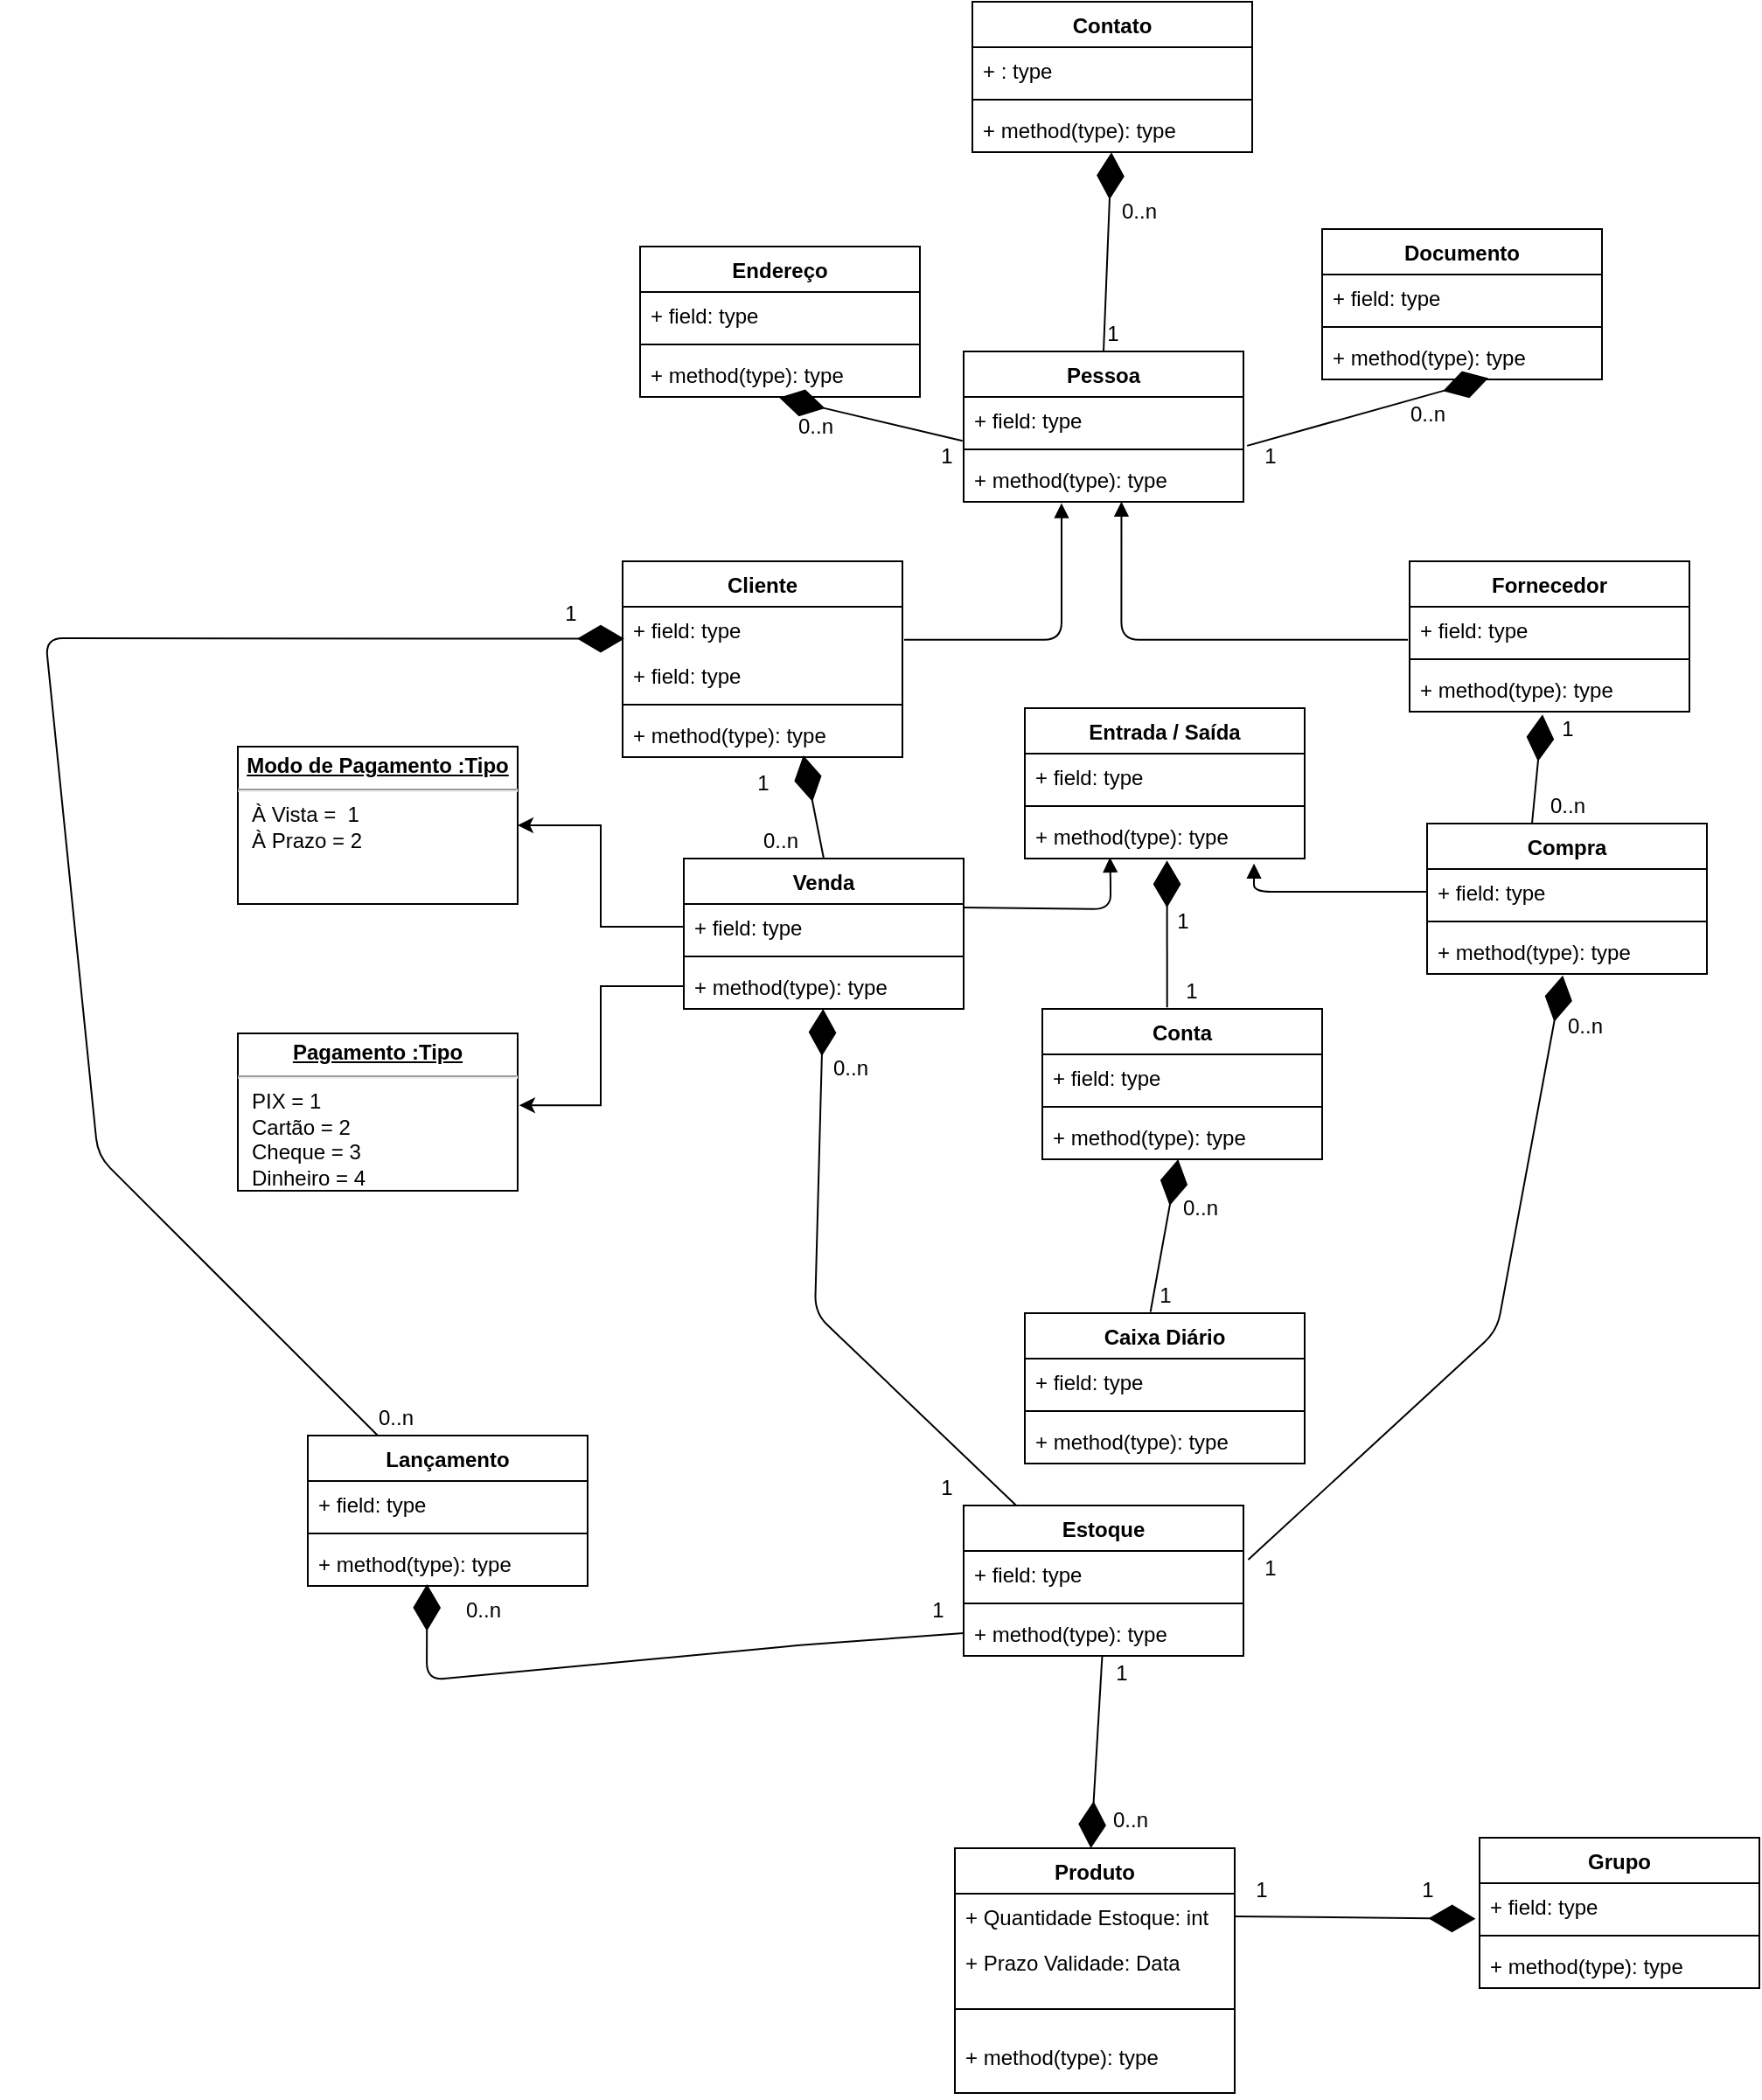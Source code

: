<mxfile version="15.3.8" type="github">
  <diagram name="Page-1" id="c4acf3e9-155e-7222-9cf6-157b1a14988f">
    <mxGraphModel dx="2193" dy="1933" grid="1" gridSize="10" guides="1" tooltips="1" connect="1" arrows="1" fold="1" page="1" pageScale="1" pageWidth="850" pageHeight="1100" background="none" math="0" shadow="0">
      <root>
        <mxCell id="0" />
        <mxCell id="1" parent="0" />
        <mxCell id="0ATtvQx_eCqMF_4VbvH7-1" value="Cliente" style="swimlane;fontStyle=1;align=center;verticalAlign=top;childLayout=stackLayout;horizontal=1;startSize=26;horizontalStack=0;resizeParent=1;resizeParentMax=0;resizeLast=0;collapsible=1;marginBottom=0;" vertex="1" parent="1">
          <mxGeometry x="150" y="210" width="160" height="112" as="geometry" />
        </mxCell>
        <mxCell id="0ATtvQx_eCqMF_4VbvH7-2" value="+ field: type" style="text;strokeColor=none;fillColor=none;align=left;verticalAlign=top;spacingLeft=4;spacingRight=4;overflow=hidden;rotatable=0;points=[[0,0.5],[1,0.5]];portConstraint=eastwest;" vertex="1" parent="0ATtvQx_eCqMF_4VbvH7-1">
          <mxGeometry y="26" width="160" height="26" as="geometry" />
        </mxCell>
        <mxCell id="0ATtvQx_eCqMF_4VbvH7-152" value="+ field: type" style="text;strokeColor=none;fillColor=none;align=left;verticalAlign=top;spacingLeft=4;spacingRight=4;overflow=hidden;rotatable=0;points=[[0,0.5],[1,0.5]];portConstraint=eastwest;" vertex="1" parent="0ATtvQx_eCqMF_4VbvH7-1">
          <mxGeometry y="52" width="160" height="26" as="geometry" />
        </mxCell>
        <mxCell id="0ATtvQx_eCqMF_4VbvH7-3" value="" style="line;strokeWidth=1;fillColor=none;align=left;verticalAlign=middle;spacingTop=-1;spacingLeft=3;spacingRight=3;rotatable=0;labelPosition=right;points=[];portConstraint=eastwest;" vertex="1" parent="0ATtvQx_eCqMF_4VbvH7-1">
          <mxGeometry y="78" width="160" height="8" as="geometry" />
        </mxCell>
        <mxCell id="0ATtvQx_eCqMF_4VbvH7-4" value="+ method(type): type" style="text;strokeColor=none;fillColor=none;align=left;verticalAlign=top;spacingLeft=4;spacingRight=4;overflow=hidden;rotatable=0;points=[[0,0.5],[1,0.5]];portConstraint=eastwest;" vertex="1" parent="0ATtvQx_eCqMF_4VbvH7-1">
          <mxGeometry y="86" width="160" height="26" as="geometry" />
        </mxCell>
        <mxCell id="0ATtvQx_eCqMF_4VbvH7-5" value="Pessoa" style="swimlane;fontStyle=1;align=center;verticalAlign=top;childLayout=stackLayout;horizontal=1;startSize=26;horizontalStack=0;resizeParent=1;resizeParentMax=0;resizeLast=0;collapsible=1;marginBottom=0;" vertex="1" parent="1">
          <mxGeometry x="345" y="90" width="160" height="86" as="geometry" />
        </mxCell>
        <mxCell id="0ATtvQx_eCqMF_4VbvH7-6" value="+ field: type" style="text;strokeColor=none;fillColor=none;align=left;verticalAlign=top;spacingLeft=4;spacingRight=4;overflow=hidden;rotatable=0;points=[[0,0.5],[1,0.5]];portConstraint=eastwest;" vertex="1" parent="0ATtvQx_eCqMF_4VbvH7-5">
          <mxGeometry y="26" width="160" height="26" as="geometry" />
        </mxCell>
        <mxCell id="0ATtvQx_eCqMF_4VbvH7-7" value="" style="line;strokeWidth=1;fillColor=none;align=left;verticalAlign=middle;spacingTop=-1;spacingLeft=3;spacingRight=3;rotatable=0;labelPosition=right;points=[];portConstraint=eastwest;" vertex="1" parent="0ATtvQx_eCqMF_4VbvH7-5">
          <mxGeometry y="52" width="160" height="8" as="geometry" />
        </mxCell>
        <mxCell id="0ATtvQx_eCqMF_4VbvH7-8" value="+ method(type): type" style="text;strokeColor=none;fillColor=none;align=left;verticalAlign=top;spacingLeft=4;spacingRight=4;overflow=hidden;rotatable=0;points=[[0,0.5],[1,0.5]];portConstraint=eastwest;" vertex="1" parent="0ATtvQx_eCqMF_4VbvH7-5">
          <mxGeometry y="60" width="160" height="26" as="geometry" />
        </mxCell>
        <mxCell id="0ATtvQx_eCqMF_4VbvH7-10" value="Fornecedor" style="swimlane;fontStyle=1;align=center;verticalAlign=top;childLayout=stackLayout;horizontal=1;startSize=26;horizontalStack=0;resizeParent=1;resizeParentMax=0;resizeLast=0;collapsible=1;marginBottom=0;" vertex="1" parent="1">
          <mxGeometry x="600" y="210" width="160" height="86" as="geometry" />
        </mxCell>
        <mxCell id="0ATtvQx_eCqMF_4VbvH7-11" value="+ field: type" style="text;strokeColor=none;fillColor=none;align=left;verticalAlign=top;spacingLeft=4;spacingRight=4;overflow=hidden;rotatable=0;points=[[0,0.5],[1,0.5]];portConstraint=eastwest;" vertex="1" parent="0ATtvQx_eCqMF_4VbvH7-10">
          <mxGeometry y="26" width="160" height="26" as="geometry" />
        </mxCell>
        <mxCell id="0ATtvQx_eCqMF_4VbvH7-12" value="" style="line;strokeWidth=1;fillColor=none;align=left;verticalAlign=middle;spacingTop=-1;spacingLeft=3;spacingRight=3;rotatable=0;labelPosition=right;points=[];portConstraint=eastwest;" vertex="1" parent="0ATtvQx_eCqMF_4VbvH7-10">
          <mxGeometry y="52" width="160" height="8" as="geometry" />
        </mxCell>
        <mxCell id="0ATtvQx_eCqMF_4VbvH7-13" value="+ method(type): type" style="text;strokeColor=none;fillColor=none;align=left;verticalAlign=top;spacingLeft=4;spacingRight=4;overflow=hidden;rotatable=0;points=[[0,0.5],[1,0.5]];portConstraint=eastwest;" vertex="1" parent="0ATtvQx_eCqMF_4VbvH7-10">
          <mxGeometry y="60" width="160" height="26" as="geometry" />
        </mxCell>
        <mxCell id="0ATtvQx_eCqMF_4VbvH7-22" value="" style="endArrow=block;endFill=1;html=1;edgeStyle=orthogonalEdgeStyle;align=left;verticalAlign=top;entryX=0.564;entryY=0.995;entryDx=0;entryDy=0;entryPerimeter=0;exitX=-0.006;exitY=0.727;exitDx=0;exitDy=0;exitPerimeter=0;" edge="1" parent="1" source="0ATtvQx_eCqMF_4VbvH7-11" target="0ATtvQx_eCqMF_4VbvH7-8">
          <mxGeometry x="-0.433" y="5" relative="1" as="geometry">
            <mxPoint x="310" y="260" as="sourcePoint" />
            <mxPoint x="430" y="280" as="targetPoint" />
            <mxPoint as="offset" />
          </mxGeometry>
        </mxCell>
        <mxCell id="0ATtvQx_eCqMF_4VbvH7-16" value="" style="endArrow=block;endFill=1;html=1;edgeStyle=orthogonalEdgeStyle;align=left;verticalAlign=top;exitX=1.006;exitY=0.727;exitDx=0;exitDy=0;exitPerimeter=0;entryX=0.35;entryY=1.031;entryDx=0;entryDy=0;entryPerimeter=0;" edge="1" parent="1" source="0ATtvQx_eCqMF_4VbvH7-2" target="0ATtvQx_eCqMF_4VbvH7-8">
          <mxGeometry x="-1" relative="1" as="geometry">
            <mxPoint x="300" y="250" as="sourcePoint" />
            <mxPoint x="400" y="170" as="targetPoint" />
          </mxGeometry>
        </mxCell>
        <mxCell id="0ATtvQx_eCqMF_4VbvH7-24" value="Documento" style="swimlane;fontStyle=1;align=center;verticalAlign=top;childLayout=stackLayout;horizontal=1;startSize=26;horizontalStack=0;resizeParent=1;resizeParentMax=0;resizeLast=0;collapsible=1;marginBottom=0;" vertex="1" parent="1">
          <mxGeometry x="550" y="20" width="160" height="86" as="geometry" />
        </mxCell>
        <mxCell id="0ATtvQx_eCqMF_4VbvH7-25" value="+ field: type" style="text;strokeColor=none;fillColor=none;align=left;verticalAlign=top;spacingLeft=4;spacingRight=4;overflow=hidden;rotatable=0;points=[[0,0.5],[1,0.5]];portConstraint=eastwest;" vertex="1" parent="0ATtvQx_eCqMF_4VbvH7-24">
          <mxGeometry y="26" width="160" height="26" as="geometry" />
        </mxCell>
        <mxCell id="0ATtvQx_eCqMF_4VbvH7-26" value="" style="line;strokeWidth=1;fillColor=none;align=left;verticalAlign=middle;spacingTop=-1;spacingLeft=3;spacingRight=3;rotatable=0;labelPosition=right;points=[];portConstraint=eastwest;" vertex="1" parent="0ATtvQx_eCqMF_4VbvH7-24">
          <mxGeometry y="52" width="160" height="8" as="geometry" />
        </mxCell>
        <mxCell id="0ATtvQx_eCqMF_4VbvH7-27" value="+ method(type): type" style="text;strokeColor=none;fillColor=none;align=left;verticalAlign=top;spacingLeft=4;spacingRight=4;overflow=hidden;rotatable=0;points=[[0,0.5],[1,0.5]];portConstraint=eastwest;" vertex="1" parent="0ATtvQx_eCqMF_4VbvH7-24">
          <mxGeometry y="60" width="160" height="26" as="geometry" />
        </mxCell>
        <mxCell id="0ATtvQx_eCqMF_4VbvH7-32" value="Endereço" style="swimlane;fontStyle=1;align=center;verticalAlign=top;childLayout=stackLayout;horizontal=1;startSize=26;horizontalStack=0;resizeParent=1;resizeParentMax=0;resizeLast=0;collapsible=1;marginBottom=0;" vertex="1" parent="1">
          <mxGeometry x="160" y="30" width="160" height="86" as="geometry">
            <mxRectangle x="160" y="30" width="90" height="26" as="alternateBounds" />
          </mxGeometry>
        </mxCell>
        <mxCell id="0ATtvQx_eCqMF_4VbvH7-33" value="+ field: type" style="text;strokeColor=none;fillColor=none;align=left;verticalAlign=top;spacingLeft=4;spacingRight=4;overflow=hidden;rotatable=0;points=[[0,0.5],[1,0.5]];portConstraint=eastwest;" vertex="1" parent="0ATtvQx_eCqMF_4VbvH7-32">
          <mxGeometry y="26" width="160" height="26" as="geometry" />
        </mxCell>
        <mxCell id="0ATtvQx_eCqMF_4VbvH7-34" value="" style="line;strokeWidth=1;fillColor=none;align=left;verticalAlign=middle;spacingTop=-1;spacingLeft=3;spacingRight=3;rotatable=0;labelPosition=right;points=[];portConstraint=eastwest;" vertex="1" parent="0ATtvQx_eCqMF_4VbvH7-32">
          <mxGeometry y="52" width="160" height="8" as="geometry" />
        </mxCell>
        <mxCell id="0ATtvQx_eCqMF_4VbvH7-35" value="+ method(type): type" style="text;strokeColor=none;fillColor=none;align=left;verticalAlign=top;spacingLeft=4;spacingRight=4;overflow=hidden;rotatable=0;points=[[0,0.5],[1,0.5]];portConstraint=eastwest;" vertex="1" parent="0ATtvQx_eCqMF_4VbvH7-32">
          <mxGeometry y="60" width="160" height="26" as="geometry" />
        </mxCell>
        <mxCell id="0ATtvQx_eCqMF_4VbvH7-44" value="Contato" style="swimlane;fontStyle=1;align=center;verticalAlign=top;childLayout=stackLayout;horizontal=1;startSize=26;horizontalStack=0;resizeParent=1;resizeParentMax=0;resizeLast=0;collapsible=1;marginBottom=0;" vertex="1" parent="1">
          <mxGeometry x="350" y="-110" width="160" height="86" as="geometry" />
        </mxCell>
        <mxCell id="0ATtvQx_eCqMF_4VbvH7-45" value="+ : type" style="text;strokeColor=none;fillColor=none;align=left;verticalAlign=top;spacingLeft=4;spacingRight=4;overflow=hidden;rotatable=0;points=[[0,0.5],[1,0.5]];portConstraint=eastwest;" vertex="1" parent="0ATtvQx_eCqMF_4VbvH7-44">
          <mxGeometry y="26" width="160" height="26" as="geometry" />
        </mxCell>
        <mxCell id="0ATtvQx_eCqMF_4VbvH7-46" value="" style="line;strokeWidth=1;fillColor=none;align=left;verticalAlign=middle;spacingTop=-1;spacingLeft=3;spacingRight=3;rotatable=0;labelPosition=right;points=[];portConstraint=eastwest;" vertex="1" parent="0ATtvQx_eCqMF_4VbvH7-44">
          <mxGeometry y="52" width="160" height="8" as="geometry" />
        </mxCell>
        <mxCell id="0ATtvQx_eCqMF_4VbvH7-47" value="+ method(type): type" style="text;strokeColor=none;fillColor=none;align=left;verticalAlign=top;spacingLeft=4;spacingRight=4;overflow=hidden;rotatable=0;points=[[0,0.5],[1,0.5]];portConstraint=eastwest;" vertex="1" parent="0ATtvQx_eCqMF_4VbvH7-44">
          <mxGeometry y="60" width="160" height="26" as="geometry" />
        </mxCell>
        <mxCell id="0ATtvQx_eCqMF_4VbvH7-52" value="" style="endArrow=diamondThin;endFill=1;endSize=24;html=1;exitX=1.013;exitY=1.074;exitDx=0;exitDy=0;exitPerimeter=0;entryX=0.594;entryY=0.973;entryDx=0;entryDy=0;entryPerimeter=0;" edge="1" parent="1" source="0ATtvQx_eCqMF_4VbvH7-6" target="0ATtvQx_eCqMF_4VbvH7-27">
          <mxGeometry width="160" relative="1" as="geometry">
            <mxPoint x="560" y="150" as="sourcePoint" />
            <mxPoint x="710" y="150" as="targetPoint" />
          </mxGeometry>
        </mxCell>
        <mxCell id="0ATtvQx_eCqMF_4VbvH7-53" value="" style="endArrow=diamondThin;endFill=1;endSize=24;html=1;entryX=0.497;entryY=1.013;entryDx=0;entryDy=0;entryPerimeter=0;exitX=-0.004;exitY=0.968;exitDx=0;exitDy=0;exitPerimeter=0;" edge="1" parent="1" source="0ATtvQx_eCqMF_4VbvH7-6" target="0ATtvQx_eCqMF_4VbvH7-35">
          <mxGeometry width="160" relative="1" as="geometry">
            <mxPoint x="180" y="170" as="sourcePoint" />
            <mxPoint x="330" y="170" as="targetPoint" />
          </mxGeometry>
        </mxCell>
        <mxCell id="0ATtvQx_eCqMF_4VbvH7-54" value="" style="endArrow=diamondThin;endFill=1;endSize=24;html=1;exitX=0.5;exitY=0;exitDx=0;exitDy=0;entryX=0.497;entryY=1.005;entryDx=0;entryDy=0;entryPerimeter=0;" edge="1" parent="1" source="0ATtvQx_eCqMF_4VbvH7-5" target="0ATtvQx_eCqMF_4VbvH7-47">
          <mxGeometry width="160" relative="1" as="geometry">
            <mxPoint x="320.0" y="68.624" as="sourcePoint" />
            <mxPoint x="457.96" y="29.998" as="targetPoint" />
          </mxGeometry>
        </mxCell>
        <mxCell id="0ATtvQx_eCqMF_4VbvH7-56" value="Produto" style="swimlane;fontStyle=1;align=center;verticalAlign=top;childLayout=stackLayout;horizontal=1;startSize=26;horizontalStack=0;resizeParent=1;resizeParentMax=0;resizeLast=0;collapsible=1;marginBottom=0;" vertex="1" parent="1">
          <mxGeometry x="340" y="946" width="160" height="140" as="geometry" />
        </mxCell>
        <mxCell id="0ATtvQx_eCqMF_4VbvH7-103" value="" style="endArrow=diamondThin;endFill=1;endSize=24;html=1;entryX=-0.014;entryY=0.782;entryDx=0;entryDy=0;entryPerimeter=0;" edge="1" parent="0ATtvQx_eCqMF_4VbvH7-56" source="0ATtvQx_eCqMF_4VbvH7-102">
          <mxGeometry width="160" relative="1" as="geometry">
            <mxPoint x="-50" y="-7.33" as="sourcePoint" />
            <mxPoint x="77.76" y="0.002" as="targetPoint" />
          </mxGeometry>
        </mxCell>
        <mxCell id="0ATtvQx_eCqMF_4VbvH7-57" value="+ Quantidade Estoque: int&#xa;" style="text;strokeColor=none;fillColor=none;align=left;verticalAlign=top;spacingLeft=4;spacingRight=4;overflow=hidden;rotatable=0;points=[[0,0.5],[1,0.5]];portConstraint=eastwest;" vertex="1" parent="0ATtvQx_eCqMF_4VbvH7-56">
          <mxGeometry y="26" width="160" height="26" as="geometry" />
        </mxCell>
        <mxCell id="0ATtvQx_eCqMF_4VbvH7-84" value="+ Prazo Validade: Data&#xa;" style="text;strokeColor=none;fillColor=none;align=left;verticalAlign=top;spacingLeft=4;spacingRight=4;overflow=hidden;rotatable=0;points=[[0,0.5],[1,0.5]];portConstraint=eastwest;" vertex="1" parent="0ATtvQx_eCqMF_4VbvH7-56">
          <mxGeometry y="52" width="160" height="26" as="geometry" />
        </mxCell>
        <mxCell id="0ATtvQx_eCqMF_4VbvH7-58" value="" style="line;strokeWidth=1;fillColor=none;align=left;verticalAlign=middle;spacingTop=-1;spacingLeft=3;spacingRight=3;rotatable=0;labelPosition=right;points=[];portConstraint=eastwest;" vertex="1" parent="0ATtvQx_eCqMF_4VbvH7-56">
          <mxGeometry y="78" width="160" height="28" as="geometry" />
        </mxCell>
        <mxCell id="0ATtvQx_eCqMF_4VbvH7-59" value="+ method(type): type" style="text;strokeColor=none;fillColor=none;align=left;verticalAlign=top;spacingLeft=4;spacingRight=4;overflow=hidden;rotatable=0;points=[[0,0.5],[1,0.5]];portConstraint=eastwest;" vertex="1" parent="0ATtvQx_eCqMF_4VbvH7-56">
          <mxGeometry y="106" width="160" height="34" as="geometry" />
        </mxCell>
        <mxCell id="0ATtvQx_eCqMF_4VbvH7-60" value="Compra" style="swimlane;fontStyle=1;align=center;verticalAlign=top;childLayout=stackLayout;horizontal=1;startSize=26;horizontalStack=0;resizeParent=1;resizeParentMax=0;resizeLast=0;collapsible=1;marginBottom=0;" vertex="1" parent="1">
          <mxGeometry x="610" y="360" width="160" height="86" as="geometry" />
        </mxCell>
        <mxCell id="0ATtvQx_eCqMF_4VbvH7-61" value="+ field: type" style="text;strokeColor=none;fillColor=none;align=left;verticalAlign=top;spacingLeft=4;spacingRight=4;overflow=hidden;rotatable=0;points=[[0,0.5],[1,0.5]];portConstraint=eastwest;" vertex="1" parent="0ATtvQx_eCqMF_4VbvH7-60">
          <mxGeometry y="26" width="160" height="26" as="geometry" />
        </mxCell>
        <mxCell id="0ATtvQx_eCqMF_4VbvH7-62" value="" style="line;strokeWidth=1;fillColor=none;align=left;verticalAlign=middle;spacingTop=-1;spacingLeft=3;spacingRight=3;rotatable=0;labelPosition=right;points=[];portConstraint=eastwest;" vertex="1" parent="0ATtvQx_eCqMF_4VbvH7-60">
          <mxGeometry y="52" width="160" height="8" as="geometry" />
        </mxCell>
        <mxCell id="0ATtvQx_eCqMF_4VbvH7-63" value="+ method(type): type" style="text;strokeColor=none;fillColor=none;align=left;verticalAlign=top;spacingLeft=4;spacingRight=4;overflow=hidden;rotatable=0;points=[[0,0.5],[1,0.5]];portConstraint=eastwest;" vertex="1" parent="0ATtvQx_eCqMF_4VbvH7-60">
          <mxGeometry y="60" width="160" height="26" as="geometry" />
        </mxCell>
        <mxCell id="0ATtvQx_eCqMF_4VbvH7-73" value="" style="endArrow=diamondThin;endFill=1;endSize=24;html=1;entryX=0.475;entryY=1.064;entryDx=0;entryDy=0;entryPerimeter=0;exitX=0.375;exitY=0;exitDx=0;exitDy=0;exitPerimeter=0;" edge="1" parent="1" source="0ATtvQx_eCqMF_4VbvH7-60" target="0ATtvQx_eCqMF_4VbvH7-13">
          <mxGeometry width="160" relative="1" as="geometry">
            <mxPoint x="600" y="380" as="sourcePoint" />
            <mxPoint x="610" y="300" as="targetPoint" />
          </mxGeometry>
        </mxCell>
        <mxCell id="0ATtvQx_eCqMF_4VbvH7-75" value="Grupo" style="swimlane;fontStyle=1;align=center;verticalAlign=top;childLayout=stackLayout;horizontal=1;startSize=26;horizontalStack=0;resizeParent=1;resizeParentMax=0;resizeLast=0;collapsible=1;marginBottom=0;" vertex="1" parent="1">
          <mxGeometry x="640" y="940" width="160" height="86" as="geometry" />
        </mxCell>
        <mxCell id="0ATtvQx_eCqMF_4VbvH7-76" value="+ field: type" style="text;strokeColor=none;fillColor=none;align=left;verticalAlign=top;spacingLeft=4;spacingRight=4;overflow=hidden;rotatable=0;points=[[0,0.5],[1,0.5]];portConstraint=eastwest;" vertex="1" parent="0ATtvQx_eCqMF_4VbvH7-75">
          <mxGeometry y="26" width="160" height="26" as="geometry" />
        </mxCell>
        <mxCell id="0ATtvQx_eCqMF_4VbvH7-77" value="" style="line;strokeWidth=1;fillColor=none;align=left;verticalAlign=middle;spacingTop=-1;spacingLeft=3;spacingRight=3;rotatable=0;labelPosition=right;points=[];portConstraint=eastwest;" vertex="1" parent="0ATtvQx_eCqMF_4VbvH7-75">
          <mxGeometry y="52" width="160" height="8" as="geometry" />
        </mxCell>
        <mxCell id="0ATtvQx_eCqMF_4VbvH7-78" value="+ method(type): type" style="text;strokeColor=none;fillColor=none;align=left;verticalAlign=top;spacingLeft=4;spacingRight=4;overflow=hidden;rotatable=0;points=[[0,0.5],[1,0.5]];portConstraint=eastwest;" vertex="1" parent="0ATtvQx_eCqMF_4VbvH7-75">
          <mxGeometry y="60" width="160" height="26" as="geometry" />
        </mxCell>
        <mxCell id="0ATtvQx_eCqMF_4VbvH7-83" value="" style="endArrow=diamondThin;endFill=1;endSize=24;html=1;entryX=-0.014;entryY=0.782;entryDx=0;entryDy=0;entryPerimeter=0;exitX=1;exitY=0.5;exitDx=0;exitDy=0;" edge="1" parent="1" source="0ATtvQx_eCqMF_4VbvH7-57" target="0ATtvQx_eCqMF_4VbvH7-76">
          <mxGeometry width="160" relative="1" as="geometry">
            <mxPoint x="951.878" y="540" as="sourcePoint" />
            <mxPoint x="1010.0" y="633.998" as="targetPoint" />
          </mxGeometry>
        </mxCell>
        <mxCell id="0ATtvQx_eCqMF_4VbvH7-85" value="" style="endArrow=diamondThin;endFill=1;endSize=24;html=1;exitX=0.5;exitY=0;exitDx=0;exitDy=0;entryX=0.646;entryY=0.962;entryDx=0;entryDy=0;entryPerimeter=0;" edge="1" parent="1" source="0ATtvQx_eCqMF_4VbvH7-86" target="0ATtvQx_eCqMF_4VbvH7-4">
          <mxGeometry width="160" relative="1" as="geometry">
            <mxPoint x="396.922" y="360" as="sourcePoint" />
            <mxPoint x="265" y="297" as="targetPoint" />
          </mxGeometry>
        </mxCell>
        <mxCell id="0ATtvQx_eCqMF_4VbvH7-86" value="Venda" style="swimlane;fontStyle=1;align=center;verticalAlign=top;childLayout=stackLayout;horizontal=1;startSize=26;horizontalStack=0;resizeParent=1;resizeParentMax=0;resizeLast=0;collapsible=1;marginBottom=0;" vertex="1" parent="1">
          <mxGeometry x="185" y="380" width="160" height="86" as="geometry" />
        </mxCell>
        <mxCell id="0ATtvQx_eCqMF_4VbvH7-87" value="+ field: type" style="text;strokeColor=none;fillColor=none;align=left;verticalAlign=top;spacingLeft=4;spacingRight=4;overflow=hidden;rotatable=0;points=[[0,0.5],[1,0.5]];portConstraint=eastwest;" vertex="1" parent="0ATtvQx_eCqMF_4VbvH7-86">
          <mxGeometry y="26" width="160" height="26" as="geometry" />
        </mxCell>
        <mxCell id="0ATtvQx_eCqMF_4VbvH7-88" value="" style="line;strokeWidth=1;fillColor=none;align=left;verticalAlign=middle;spacingTop=-1;spacingLeft=3;spacingRight=3;rotatable=0;labelPosition=right;points=[];portConstraint=eastwest;" vertex="1" parent="0ATtvQx_eCqMF_4VbvH7-86">
          <mxGeometry y="52" width="160" height="8" as="geometry" />
        </mxCell>
        <mxCell id="0ATtvQx_eCqMF_4VbvH7-89" value="+ method(type): type" style="text;strokeColor=none;fillColor=none;align=left;verticalAlign=top;spacingLeft=4;spacingRight=4;overflow=hidden;rotatable=0;points=[[0,0.5],[1,0.5]];portConstraint=eastwest;" vertex="1" parent="0ATtvQx_eCqMF_4VbvH7-86">
          <mxGeometry y="60" width="160" height="26" as="geometry" />
        </mxCell>
        <mxCell id="0ATtvQx_eCqMF_4VbvH7-93" value="&lt;p style=&quot;margin: 0px ; margin-top: 4px ; text-align: center ; text-decoration: underline&quot;&gt;&lt;b&gt;Modo de Pagamento :Tipo&lt;/b&gt;&lt;/p&gt;&lt;hr&gt;&lt;p style=&quot;margin: 0px ; margin-left: 8px&quot;&gt;À Vista =&amp;nbsp; 1&lt;br&gt;À Prazo = 2&lt;br&gt;&lt;/p&gt;" style="verticalAlign=top;align=left;overflow=fill;fontSize=12;fontFamily=Helvetica;html=1;" vertex="1" parent="1">
          <mxGeometry x="-70" y="316" width="160" height="90" as="geometry" />
        </mxCell>
        <mxCell id="0ATtvQx_eCqMF_4VbvH7-96" value="&lt;p style=&quot;margin: 0px ; margin-top: 4px ; text-align: center ; text-decoration: underline&quot;&gt;&lt;b&gt;Pagamento :Tipo&lt;/b&gt;&lt;/p&gt;&lt;hr&gt;&lt;p style=&quot;margin: 0px ; margin-left: 8px&quot;&gt;PIX = 1&lt;/p&gt;&lt;p style=&quot;margin: 0px ; margin-left: 8px&quot;&gt;Cartão = 2&lt;/p&gt;&lt;p style=&quot;margin: 0px ; margin-left: 8px&quot;&gt;Cheque = 3&lt;/p&gt;&lt;p style=&quot;margin: 0px ; margin-left: 8px&quot;&gt;Dinheiro = 4&lt;/p&gt;" style="verticalAlign=top;align=left;overflow=fill;fontSize=12;fontFamily=Helvetica;html=1;" vertex="1" parent="1">
          <mxGeometry x="-70" y="480" width="160" height="90" as="geometry" />
        </mxCell>
        <mxCell id="0ATtvQx_eCqMF_4VbvH7-99" value="Estoque" style="swimlane;fontStyle=1;align=center;verticalAlign=top;childLayout=stackLayout;horizontal=1;startSize=26;horizontalStack=0;resizeParent=1;resizeParentMax=0;resizeLast=0;collapsible=1;marginBottom=0;" vertex="1" parent="1">
          <mxGeometry x="345" y="750" width="160" height="86" as="geometry" />
        </mxCell>
        <mxCell id="0ATtvQx_eCqMF_4VbvH7-100" value="+ field: type" style="text;strokeColor=none;fillColor=none;align=left;verticalAlign=top;spacingLeft=4;spacingRight=4;overflow=hidden;rotatable=0;points=[[0,0.5],[1,0.5]];portConstraint=eastwest;" vertex="1" parent="0ATtvQx_eCqMF_4VbvH7-99">
          <mxGeometry y="26" width="160" height="26" as="geometry" />
        </mxCell>
        <mxCell id="0ATtvQx_eCqMF_4VbvH7-101" value="" style="line;strokeWidth=1;fillColor=none;align=left;verticalAlign=middle;spacingTop=-1;spacingLeft=3;spacingRight=3;rotatable=0;labelPosition=right;points=[];portConstraint=eastwest;" vertex="1" parent="0ATtvQx_eCqMF_4VbvH7-99">
          <mxGeometry y="52" width="160" height="8" as="geometry" />
        </mxCell>
        <mxCell id="0ATtvQx_eCqMF_4VbvH7-102" value="+ method(type): type" style="text;strokeColor=none;fillColor=none;align=left;verticalAlign=top;spacingLeft=4;spacingRight=4;overflow=hidden;rotatable=0;points=[[0,0.5],[1,0.5]];portConstraint=eastwest;" vertex="1" parent="0ATtvQx_eCqMF_4VbvH7-99">
          <mxGeometry y="60" width="160" height="26" as="geometry" />
        </mxCell>
        <mxCell id="0ATtvQx_eCqMF_4VbvH7-104" value="" style="endArrow=diamondThin;endFill=1;endSize=24;html=1;exitX=0.188;exitY=0;exitDx=0;exitDy=0;exitPerimeter=0;" edge="1" parent="1" source="0ATtvQx_eCqMF_4VbvH7-99" target="0ATtvQx_eCqMF_4VbvH7-89">
          <mxGeometry width="160" relative="1" as="geometry">
            <mxPoint x="306.579" y="394.0" as="sourcePoint" />
            <mxPoint x="270.0" y="478.002" as="targetPoint" />
            <Array as="points">
              <mxPoint x="260" y="640" />
            </Array>
          </mxGeometry>
        </mxCell>
        <mxCell id="0ATtvQx_eCqMF_4VbvH7-106" value="" style="endArrow=diamondThin;endFill=1;endSize=24;html=1;exitX=1.017;exitY=0.192;exitDx=0;exitDy=0;exitPerimeter=0;entryX=0.485;entryY=1.032;entryDx=0;entryDy=0;entryPerimeter=0;" edge="1" parent="1" source="0ATtvQx_eCqMF_4VbvH7-100" target="0ATtvQx_eCqMF_4VbvH7-63">
          <mxGeometry width="160" relative="1" as="geometry">
            <mxPoint x="770.0" y="520.002" as="sourcePoint" />
            <mxPoint x="690" y="439" as="targetPoint" />
            <Array as="points">
              <mxPoint x="650" y="650" />
            </Array>
          </mxGeometry>
        </mxCell>
        <mxCell id="0ATtvQx_eCqMF_4VbvH7-107" value="Lançamento" style="swimlane;fontStyle=1;align=center;verticalAlign=top;childLayout=stackLayout;horizontal=1;startSize=26;horizontalStack=0;resizeParent=1;resizeParentMax=0;resizeLast=0;collapsible=1;marginBottom=0;" vertex="1" parent="1">
          <mxGeometry x="-30" y="710" width="160" height="86" as="geometry" />
        </mxCell>
        <mxCell id="0ATtvQx_eCqMF_4VbvH7-108" value="+ field: type" style="text;strokeColor=none;fillColor=none;align=left;verticalAlign=top;spacingLeft=4;spacingRight=4;overflow=hidden;rotatable=0;points=[[0,0.5],[1,0.5]];portConstraint=eastwest;" vertex="1" parent="0ATtvQx_eCqMF_4VbvH7-107">
          <mxGeometry y="26" width="160" height="26" as="geometry" />
        </mxCell>
        <mxCell id="0ATtvQx_eCqMF_4VbvH7-109" value="" style="line;strokeWidth=1;fillColor=none;align=left;verticalAlign=middle;spacingTop=-1;spacingLeft=3;spacingRight=3;rotatable=0;labelPosition=right;points=[];portConstraint=eastwest;" vertex="1" parent="0ATtvQx_eCqMF_4VbvH7-107">
          <mxGeometry y="52" width="160" height="8" as="geometry" />
        </mxCell>
        <mxCell id="0ATtvQx_eCqMF_4VbvH7-110" value="+ method(type): type" style="text;strokeColor=none;fillColor=none;align=left;verticalAlign=top;spacingLeft=4;spacingRight=4;overflow=hidden;rotatable=0;points=[[0,0.5],[1,0.5]];portConstraint=eastwest;" vertex="1" parent="0ATtvQx_eCqMF_4VbvH7-107">
          <mxGeometry y="60" width="160" height="26" as="geometry" />
        </mxCell>
        <mxCell id="0ATtvQx_eCqMF_4VbvH7-111" value="" style="endArrow=diamondThin;endFill=1;endSize=24;html=1;exitX=0.25;exitY=0;exitDx=0;exitDy=0;entryX=0.006;entryY=0.703;entryDx=0;entryDy=0;entryPerimeter=0;" edge="1" parent="1" source="0ATtvQx_eCqMF_4VbvH7-107" target="0ATtvQx_eCqMF_4VbvH7-2">
          <mxGeometry width="160" relative="1" as="geometry">
            <mxPoint x="-80" y="650" as="sourcePoint" />
            <mxPoint x="290" y="296" as="targetPoint" />
            <Array as="points">
              <mxPoint x="-150" y="550" />
              <mxPoint x="-180" y="254" />
            </Array>
          </mxGeometry>
        </mxCell>
        <mxCell id="0ATtvQx_eCqMF_4VbvH7-112" value="" style="endArrow=diamondThin;endFill=1;endSize=24;html=1;exitX=0;exitY=0.5;exitDx=0;exitDy=0;entryX=0.426;entryY=0.96;entryDx=0;entryDy=0;entryPerimeter=0;" edge="1" parent="1" source="0ATtvQx_eCqMF_4VbvH7-102" target="0ATtvQx_eCqMF_4VbvH7-110">
          <mxGeometry width="160" relative="1" as="geometry">
            <mxPoint x="570" y="540.0" as="sourcePoint" />
            <mxPoint x="440" y="466" as="targetPoint" />
            <Array as="points">
              <mxPoint x="250" y="830" />
              <mxPoint x="38" y="850" />
            </Array>
          </mxGeometry>
        </mxCell>
        <mxCell id="0ATtvQx_eCqMF_4VbvH7-115" value="Conta" style="swimlane;fontStyle=1;align=center;verticalAlign=top;childLayout=stackLayout;horizontal=1;startSize=26;horizontalStack=0;resizeParent=1;resizeParentMax=0;resizeLast=0;collapsible=1;marginBottom=0;" vertex="1" parent="1">
          <mxGeometry x="390" y="466" width="160" height="86" as="geometry" />
        </mxCell>
        <mxCell id="0ATtvQx_eCqMF_4VbvH7-116" value="+ field: type" style="text;strokeColor=none;fillColor=none;align=left;verticalAlign=top;spacingLeft=4;spacingRight=4;overflow=hidden;rotatable=0;points=[[0,0.5],[1,0.5]];portConstraint=eastwest;" vertex="1" parent="0ATtvQx_eCqMF_4VbvH7-115">
          <mxGeometry y="26" width="160" height="26" as="geometry" />
        </mxCell>
        <mxCell id="0ATtvQx_eCqMF_4VbvH7-117" value="" style="line;strokeWidth=1;fillColor=none;align=left;verticalAlign=middle;spacingTop=-1;spacingLeft=3;spacingRight=3;rotatable=0;labelPosition=right;points=[];portConstraint=eastwest;" vertex="1" parent="0ATtvQx_eCqMF_4VbvH7-115">
          <mxGeometry y="52" width="160" height="8" as="geometry" />
        </mxCell>
        <mxCell id="0ATtvQx_eCqMF_4VbvH7-118" value="+ method(type): type" style="text;strokeColor=none;fillColor=none;align=left;verticalAlign=top;spacingLeft=4;spacingRight=4;overflow=hidden;rotatable=0;points=[[0,0.5],[1,0.5]];portConstraint=eastwest;" vertex="1" parent="0ATtvQx_eCqMF_4VbvH7-115">
          <mxGeometry y="60" width="160" height="26" as="geometry" />
        </mxCell>
        <mxCell id="0ATtvQx_eCqMF_4VbvH7-121" value="Entrada / Saída" style="swimlane;fontStyle=1;align=center;verticalAlign=top;childLayout=stackLayout;horizontal=1;startSize=26;horizontalStack=0;resizeParent=1;resizeParentMax=0;resizeLast=0;collapsible=1;marginBottom=0;" vertex="1" parent="1">
          <mxGeometry x="380" y="294" width="160" height="86" as="geometry" />
        </mxCell>
        <mxCell id="0ATtvQx_eCqMF_4VbvH7-122" value="+ field: type" style="text;strokeColor=none;fillColor=none;align=left;verticalAlign=top;spacingLeft=4;spacingRight=4;overflow=hidden;rotatable=0;points=[[0,0.5],[1,0.5]];portConstraint=eastwest;" vertex="1" parent="0ATtvQx_eCqMF_4VbvH7-121">
          <mxGeometry y="26" width="160" height="26" as="geometry" />
        </mxCell>
        <mxCell id="0ATtvQx_eCqMF_4VbvH7-123" value="" style="line;strokeWidth=1;fillColor=none;align=left;verticalAlign=middle;spacingTop=-1;spacingLeft=3;spacingRight=3;rotatable=0;labelPosition=right;points=[];portConstraint=eastwest;" vertex="1" parent="0ATtvQx_eCqMF_4VbvH7-121">
          <mxGeometry y="52" width="160" height="8" as="geometry" />
        </mxCell>
        <mxCell id="0ATtvQx_eCqMF_4VbvH7-124" value="+ method(type): type" style="text;strokeColor=none;fillColor=none;align=left;verticalAlign=top;spacingLeft=4;spacingRight=4;overflow=hidden;rotatable=0;points=[[0,0.5],[1,0.5]];portConstraint=eastwest;" vertex="1" parent="0ATtvQx_eCqMF_4VbvH7-121">
          <mxGeometry y="60" width="160" height="26" as="geometry" />
        </mxCell>
        <mxCell id="0ATtvQx_eCqMF_4VbvH7-125" value="" style="endArrow=block;endFill=1;html=1;edgeStyle=orthogonalEdgeStyle;align=left;verticalAlign=top;entryX=0.819;entryY=1.11;entryDx=0;entryDy=0;entryPerimeter=0;exitX=0;exitY=0.5;exitDx=0;exitDy=0;" edge="1" parent="1" source="0ATtvQx_eCqMF_4VbvH7-61" target="0ATtvQx_eCqMF_4VbvH7-124">
          <mxGeometry x="-0.433" y="5" relative="1" as="geometry">
            <mxPoint x="609.04" y="264.902" as="sourcePoint" />
            <mxPoint x="445.24" y="185.87" as="targetPoint" />
            <mxPoint as="offset" />
            <Array as="points">
              <mxPoint x="511" y="399" />
            </Array>
          </mxGeometry>
        </mxCell>
        <mxCell id="0ATtvQx_eCqMF_4VbvH7-127" value="" style="endArrow=block;endFill=1;html=1;edgeStyle=orthogonalEdgeStyle;align=left;verticalAlign=top;exitX=1;exitY=0.077;exitDx=0;exitDy=0;exitPerimeter=0;entryX=0.304;entryY=0.978;entryDx=0;entryDy=0;entryPerimeter=0;" edge="1" parent="1" source="0ATtvQx_eCqMF_4VbvH7-87" target="0ATtvQx_eCqMF_4VbvH7-124">
          <mxGeometry x="-0.433" y="5" relative="1" as="geometry">
            <mxPoint x="620" y="409" as="sourcePoint" />
            <mxPoint x="420" y="393" as="targetPoint" />
            <mxPoint as="offset" />
            <Array as="points">
              <mxPoint x="345" y="409" />
              <mxPoint x="429" y="409" />
              <mxPoint x="429" y="393" />
              <mxPoint x="429" y="393" />
            </Array>
          </mxGeometry>
        </mxCell>
        <mxCell id="0ATtvQx_eCqMF_4VbvH7-139" value="" style="endArrow=diamondThin;endFill=1;endSize=24;html=1;exitX=0.446;exitY=-0.01;exitDx=0;exitDy=0;exitPerimeter=0;entryX=0.508;entryY=1.044;entryDx=0;entryDy=0;entryPerimeter=0;" edge="1" parent="1" source="0ATtvQx_eCqMF_4VbvH7-115" target="0ATtvQx_eCqMF_4VbvH7-124">
          <mxGeometry width="160" relative="1" as="geometry">
            <mxPoint x="450" y="434.17" as="sourcePoint" />
            <mxPoint x="480" y="400" as="targetPoint" />
          </mxGeometry>
        </mxCell>
        <mxCell id="0ATtvQx_eCqMF_4VbvH7-140" value="Caixa Diário" style="swimlane;fontStyle=1;align=center;verticalAlign=top;childLayout=stackLayout;horizontal=1;startSize=26;horizontalStack=0;resizeParent=1;resizeParentMax=0;resizeLast=0;collapsible=1;marginBottom=0;" vertex="1" parent="1">
          <mxGeometry x="380" y="640" width="160" height="86" as="geometry" />
        </mxCell>
        <mxCell id="0ATtvQx_eCqMF_4VbvH7-141" value="+ field: type" style="text;strokeColor=none;fillColor=none;align=left;verticalAlign=top;spacingLeft=4;spacingRight=4;overflow=hidden;rotatable=0;points=[[0,0.5],[1,0.5]];portConstraint=eastwest;" vertex="1" parent="0ATtvQx_eCqMF_4VbvH7-140">
          <mxGeometry y="26" width="160" height="26" as="geometry" />
        </mxCell>
        <mxCell id="0ATtvQx_eCqMF_4VbvH7-142" value="" style="line;strokeWidth=1;fillColor=none;align=left;verticalAlign=middle;spacingTop=-1;spacingLeft=3;spacingRight=3;rotatable=0;labelPosition=right;points=[];portConstraint=eastwest;" vertex="1" parent="0ATtvQx_eCqMF_4VbvH7-140">
          <mxGeometry y="52" width="160" height="8" as="geometry" />
        </mxCell>
        <mxCell id="0ATtvQx_eCqMF_4VbvH7-143" value="+ method(type): type" style="text;strokeColor=none;fillColor=none;align=left;verticalAlign=top;spacingLeft=4;spacingRight=4;overflow=hidden;rotatable=0;points=[[0,0.5],[1,0.5]];portConstraint=eastwest;" vertex="1" parent="0ATtvQx_eCqMF_4VbvH7-140">
          <mxGeometry y="60" width="160" height="26" as="geometry" />
        </mxCell>
        <mxCell id="0ATtvQx_eCqMF_4VbvH7-144" value="" style="endArrow=diamondThin;endFill=1;endSize=24;html=1;exitX=0.449;exitY=-0.009;exitDx=0;exitDy=0;exitPerimeter=0;" edge="1" parent="1" source="0ATtvQx_eCqMF_4VbvH7-140" target="0ATtvQx_eCqMF_4VbvH7-118">
          <mxGeometry width="160" relative="1" as="geometry">
            <mxPoint x="457" y="612.34" as="sourcePoint" />
            <mxPoint x="463" y="550" as="targetPoint" />
          </mxGeometry>
        </mxCell>
        <mxCell id="0ATtvQx_eCqMF_4VbvH7-146" value="1" style="text;html=1;align=center;verticalAlign=middle;resizable=0;points=[];autosize=1;strokeColor=none;fillColor=none;" vertex="1" parent="1">
          <mxGeometry x="420" y="70" width="20" height="20" as="geometry" />
        </mxCell>
        <mxCell id="0ATtvQx_eCqMF_4VbvH7-147" value="0..n" style="text;html=1;align=center;verticalAlign=middle;resizable=0;points=[];autosize=1;strokeColor=none;fillColor=none;" vertex="1" parent="1">
          <mxGeometry x="425" width="40" height="20" as="geometry" />
        </mxCell>
        <mxCell id="0ATtvQx_eCqMF_4VbvH7-148" value="1" style="text;html=1;align=center;verticalAlign=middle;resizable=0;points=[];autosize=1;strokeColor=none;fillColor=none;" vertex="1" parent="1">
          <mxGeometry x="510" y="140" width="20" height="20" as="geometry" />
        </mxCell>
        <mxCell id="0ATtvQx_eCqMF_4VbvH7-149" value="1" style="text;html=1;align=center;verticalAlign=middle;resizable=0;points=[];autosize=1;strokeColor=none;fillColor=none;" vertex="1" parent="1">
          <mxGeometry x="325" y="140" width="20" height="20" as="geometry" />
        </mxCell>
        <mxCell id="0ATtvQx_eCqMF_4VbvH7-150" value="0..n" style="text;html=1;align=center;verticalAlign=middle;resizable=0;points=[];autosize=1;strokeColor=none;fillColor=none;" vertex="1" parent="1">
          <mxGeometry x="240" y="123" width="40" height="20" as="geometry" />
        </mxCell>
        <mxCell id="0ATtvQx_eCqMF_4VbvH7-151" value="0..n" style="text;html=1;align=center;verticalAlign=middle;resizable=0;points=[];autosize=1;strokeColor=none;fillColor=none;" vertex="1" parent="1">
          <mxGeometry x="590" y="116" width="40" height="20" as="geometry" />
        </mxCell>
        <mxCell id="0ATtvQx_eCqMF_4VbvH7-153" value="1" style="text;html=1;align=center;verticalAlign=middle;resizable=0;points=[];autosize=1;strokeColor=none;fillColor=none;" vertex="1" parent="1">
          <mxGeometry x="220" y="327" width="20" height="20" as="geometry" />
        </mxCell>
        <mxCell id="0ATtvQx_eCqMF_4VbvH7-154" value="0..n" style="text;html=1;align=center;verticalAlign=middle;resizable=0;points=[];autosize=1;strokeColor=none;fillColor=none;" vertex="1" parent="1">
          <mxGeometry x="220" y="360" width="40" height="20" as="geometry" />
        </mxCell>
        <mxCell id="0ATtvQx_eCqMF_4VbvH7-155" value="1" style="text;html=1;align=center;verticalAlign=middle;resizable=0;points=[];autosize=1;strokeColor=none;fillColor=none;" vertex="1" parent="1">
          <mxGeometry x="680" y="296" width="20" height="20" as="geometry" />
        </mxCell>
        <mxCell id="0ATtvQx_eCqMF_4VbvH7-156" value="0..n" style="text;html=1;align=center;verticalAlign=middle;resizable=0;points=[];autosize=1;strokeColor=none;fillColor=none;" vertex="1" parent="1">
          <mxGeometry x="670" y="340" width="40" height="20" as="geometry" />
        </mxCell>
        <mxCell id="0ATtvQx_eCqMF_4VbvH7-157" value="1" style="text;html=1;align=center;verticalAlign=middle;resizable=0;points=[];autosize=1;strokeColor=none;fillColor=none;" vertex="1" parent="1">
          <mxGeometry x="510" y="776" width="20" height="20" as="geometry" />
        </mxCell>
        <mxCell id="0ATtvQx_eCqMF_4VbvH7-159" value="1" style="text;html=1;align=center;verticalAlign=middle;resizable=0;points=[];autosize=1;strokeColor=none;fillColor=none;" vertex="1" parent="1">
          <mxGeometry x="325" y="730" width="20" height="20" as="geometry" />
        </mxCell>
        <mxCell id="0ATtvQx_eCqMF_4VbvH7-160" value="0..n" style="text;html=1;align=center;verticalAlign=middle;resizable=0;points=[];autosize=1;strokeColor=none;fillColor=none;" vertex="1" parent="1">
          <mxGeometry x="260" y="490" width="40" height="20" as="geometry" />
        </mxCell>
        <mxCell id="0ATtvQx_eCqMF_4VbvH7-161" value="0..n" style="text;html=1;align=center;verticalAlign=middle;resizable=0;points=[];autosize=1;strokeColor=none;fillColor=none;" vertex="1" parent="1">
          <mxGeometry x="680" y="466" width="40" height="20" as="geometry" />
        </mxCell>
        <mxCell id="0ATtvQx_eCqMF_4VbvH7-162" value="1" style="text;html=1;align=center;verticalAlign=middle;resizable=0;points=[];autosize=1;strokeColor=none;fillColor=none;" vertex="1" parent="1">
          <mxGeometry x="465" y="446" width="20" height="20" as="geometry" />
        </mxCell>
        <mxCell id="0ATtvQx_eCqMF_4VbvH7-163" value="1" style="text;html=1;align=center;verticalAlign=middle;resizable=0;points=[];autosize=1;strokeColor=none;fillColor=none;" vertex="1" parent="1">
          <mxGeometry x="460" y="406" width="20" height="20" as="geometry" />
        </mxCell>
        <mxCell id="0ATtvQx_eCqMF_4VbvH7-164" value="1" style="text;html=1;align=center;verticalAlign=middle;resizable=0;points=[];autosize=1;strokeColor=none;fillColor=none;" vertex="1" parent="1">
          <mxGeometry x="450" y="620" width="20" height="20" as="geometry" />
        </mxCell>
        <mxCell id="0ATtvQx_eCqMF_4VbvH7-165" value="0..n" style="text;html=1;align=center;verticalAlign=middle;resizable=0;points=[];autosize=1;strokeColor=none;fillColor=none;" vertex="1" parent="1">
          <mxGeometry x="460" y="570" width="40" height="20" as="geometry" />
        </mxCell>
        <mxCell id="0ATtvQx_eCqMF_4VbvH7-166" style="edgeStyle=orthogonalEdgeStyle;rounded=0;orthogonalLoop=1;jettySize=auto;html=1;entryX=1;entryY=0.5;entryDx=0;entryDy=0;" edge="1" parent="1" source="0ATtvQx_eCqMF_4VbvH7-87" target="0ATtvQx_eCqMF_4VbvH7-93">
          <mxGeometry relative="1" as="geometry" />
        </mxCell>
        <mxCell id="0ATtvQx_eCqMF_4VbvH7-167" style="edgeStyle=orthogonalEdgeStyle;rounded=0;orthogonalLoop=1;jettySize=auto;html=1;entryX=1.006;entryY=0.457;entryDx=0;entryDy=0;entryPerimeter=0;" edge="1" parent="1" source="0ATtvQx_eCqMF_4VbvH7-89" target="0ATtvQx_eCqMF_4VbvH7-96">
          <mxGeometry relative="1" as="geometry" />
        </mxCell>
        <mxCell id="0ATtvQx_eCqMF_4VbvH7-168" value="1" style="text;html=1;align=center;verticalAlign=middle;resizable=0;points=[];autosize=1;strokeColor=none;fillColor=none;" vertex="1" parent="1">
          <mxGeometry x="110" y="230" width="20" height="20" as="geometry" />
        </mxCell>
        <mxCell id="0ATtvQx_eCqMF_4VbvH7-169" value="0..n" style="text;html=1;align=center;verticalAlign=middle;resizable=0;points=[];autosize=1;strokeColor=none;fillColor=none;" vertex="1" parent="1">
          <mxGeometry y="690" width="40" height="20" as="geometry" />
        </mxCell>
        <mxCell id="0ATtvQx_eCqMF_4VbvH7-170" value="1" style="text;html=1;align=center;verticalAlign=middle;resizable=0;points=[];autosize=1;strokeColor=none;fillColor=none;" vertex="1" parent="1">
          <mxGeometry x="425" y="836" width="20" height="20" as="geometry" />
        </mxCell>
        <mxCell id="0ATtvQx_eCqMF_4VbvH7-171" value="0..n" style="text;html=1;align=center;verticalAlign=middle;resizable=0;points=[];autosize=1;strokeColor=none;fillColor=none;" vertex="1" parent="1">
          <mxGeometry x="420" y="920" width="40" height="20" as="geometry" />
        </mxCell>
        <mxCell id="0ATtvQx_eCqMF_4VbvH7-172" value="1" style="text;html=1;align=center;verticalAlign=middle;resizable=0;points=[];autosize=1;strokeColor=none;fillColor=none;" vertex="1" parent="1">
          <mxGeometry x="505" y="960" width="20" height="20" as="geometry" />
        </mxCell>
        <mxCell id="0ATtvQx_eCqMF_4VbvH7-173" value="1" style="text;html=1;align=center;verticalAlign=middle;resizable=0;points=[];autosize=1;strokeColor=none;fillColor=none;" vertex="1" parent="1">
          <mxGeometry x="600" y="960" width="20" height="20" as="geometry" />
        </mxCell>
        <mxCell id="0ATtvQx_eCqMF_4VbvH7-174" value="1" style="text;html=1;align=center;verticalAlign=middle;resizable=0;points=[];autosize=1;strokeColor=none;fillColor=none;" vertex="1" parent="1">
          <mxGeometry x="320" y="800" width="20" height="20" as="geometry" />
        </mxCell>
        <mxCell id="0ATtvQx_eCqMF_4VbvH7-175" value="0..n" style="text;html=1;align=center;verticalAlign=middle;resizable=0;points=[];autosize=1;strokeColor=none;fillColor=none;" vertex="1" parent="1">
          <mxGeometry x="50" y="800" width="40" height="20" as="geometry" />
        </mxCell>
      </root>
    </mxGraphModel>
  </diagram>
</mxfile>
